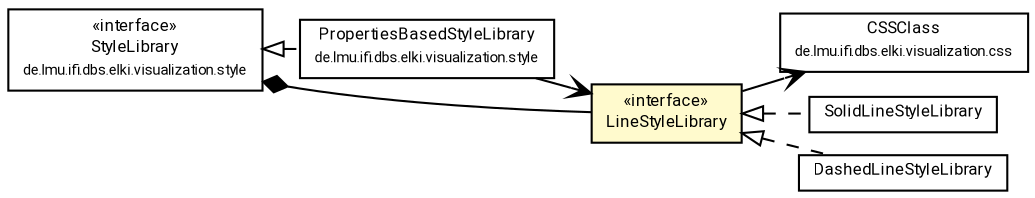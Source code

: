 #!/usr/local/bin/dot
#
# Class diagram 
# Generated by UMLGraph version R5_7_2-60-g0e99a6 (http://www.spinellis.gr/umlgraph/)
#

digraph G {
	graph [fontnames="svg"]
	edge [fontname="Roboto",fontsize=7,labelfontname="Roboto",labelfontsize=7,color="black"];
	node [fontname="Roboto",fontcolor="black",fontsize=8,shape=plaintext,margin=0,width=0,height=0];
	nodesep=0.15;
	ranksep=0.25;
	rankdir=LR;
	// de.lmu.ifi.dbs.elki.visualization.css.CSSClass
	c6317419 [label=<<table title="de.lmu.ifi.dbs.elki.visualization.css.CSSClass" border="0" cellborder="1" cellspacing="0" cellpadding="2" href="../../css/CSSClass.html" target="_parent">
		<tr><td><table border="0" cellspacing="0" cellpadding="1">
		<tr><td align="center" balign="center"> <font face="Roboto">CSSClass</font> </td></tr>
		<tr><td align="center" balign="center"> <font face="Roboto" point-size="7.0">de.lmu.ifi.dbs.elki.visualization.css</font> </td></tr>
		</table></td></tr>
		</table>>, URL="../../css/CSSClass.html"];
	// de.lmu.ifi.dbs.elki.visualization.style.StyleLibrary
	c6317489 [label=<<table title="de.lmu.ifi.dbs.elki.visualization.style.StyleLibrary" border="0" cellborder="1" cellspacing="0" cellpadding="2" href="../StyleLibrary.html" target="_parent">
		<tr><td><table border="0" cellspacing="0" cellpadding="1">
		<tr><td align="center" balign="center"> &#171;interface&#187; </td></tr>
		<tr><td align="center" balign="center"> <font face="Roboto">StyleLibrary</font> </td></tr>
		<tr><td align="center" balign="center"> <font face="Roboto" point-size="7.0">de.lmu.ifi.dbs.elki.visualization.style</font> </td></tr>
		</table></td></tr>
		</table>>, URL="../StyleLibrary.html"];
	// de.lmu.ifi.dbs.elki.visualization.style.PropertiesBasedStyleLibrary
	c6317495 [label=<<table title="de.lmu.ifi.dbs.elki.visualization.style.PropertiesBasedStyleLibrary" border="0" cellborder="1" cellspacing="0" cellpadding="2" href="../PropertiesBasedStyleLibrary.html" target="_parent">
		<tr><td><table border="0" cellspacing="0" cellpadding="1">
		<tr><td align="center" balign="center"> <font face="Roboto">PropertiesBasedStyleLibrary</font> </td></tr>
		<tr><td align="center" balign="center"> <font face="Roboto" point-size="7.0">de.lmu.ifi.dbs.elki.visualization.style</font> </td></tr>
		</table></td></tr>
		</table>>, URL="../PropertiesBasedStyleLibrary.html"];
	// de.lmu.ifi.dbs.elki.visualization.style.lines.SolidLineStyleLibrary
	c6317499 [label=<<table title="de.lmu.ifi.dbs.elki.visualization.style.lines.SolidLineStyleLibrary" border="0" cellborder="1" cellspacing="0" cellpadding="2" href="SolidLineStyleLibrary.html" target="_parent">
		<tr><td><table border="0" cellspacing="0" cellpadding="1">
		<tr><td align="center" balign="center"> <font face="Roboto">SolidLineStyleLibrary</font> </td></tr>
		</table></td></tr>
		</table>>, URL="SolidLineStyleLibrary.html"];
	// de.lmu.ifi.dbs.elki.visualization.style.lines.LineStyleLibrary
	c6317500 [label=<<table title="de.lmu.ifi.dbs.elki.visualization.style.lines.LineStyleLibrary" border="0" cellborder="1" cellspacing="0" cellpadding="2" bgcolor="lemonChiffon" href="LineStyleLibrary.html" target="_parent">
		<tr><td><table border="0" cellspacing="0" cellpadding="1">
		<tr><td align="center" balign="center"> &#171;interface&#187; </td></tr>
		<tr><td align="center" balign="center"> <font face="Roboto">LineStyleLibrary</font> </td></tr>
		</table></td></tr>
		</table>>, URL="LineStyleLibrary.html"];
	// de.lmu.ifi.dbs.elki.visualization.style.lines.DashedLineStyleLibrary
	c6317501 [label=<<table title="de.lmu.ifi.dbs.elki.visualization.style.lines.DashedLineStyleLibrary" border="0" cellborder="1" cellspacing="0" cellpadding="2" href="DashedLineStyleLibrary.html" target="_parent">
		<tr><td><table border="0" cellspacing="0" cellpadding="1">
		<tr><td align="center" balign="center"> <font face="Roboto">DashedLineStyleLibrary</font> </td></tr>
		</table></td></tr>
		</table>>, URL="DashedLineStyleLibrary.html"];
	// de.lmu.ifi.dbs.elki.visualization.style.StyleLibrary composed de.lmu.ifi.dbs.elki.visualization.style.lines.LineStyleLibrary
	c6317489 -> c6317500 [arrowhead=none,arrowtail=diamond,dir=back,weight=6];
	// de.lmu.ifi.dbs.elki.visualization.style.PropertiesBasedStyleLibrary implements de.lmu.ifi.dbs.elki.visualization.style.StyleLibrary
	c6317489 -> c6317495 [arrowtail=empty,style=dashed,dir=back,weight=9];
	// de.lmu.ifi.dbs.elki.visualization.style.lines.SolidLineStyleLibrary implements de.lmu.ifi.dbs.elki.visualization.style.lines.LineStyleLibrary
	c6317500 -> c6317499 [arrowtail=empty,style=dashed,dir=back,weight=9];
	// de.lmu.ifi.dbs.elki.visualization.style.lines.LineStyleLibrary navassoc de.lmu.ifi.dbs.elki.visualization.css.CSSClass
	c6317500 -> c6317419 [arrowhead=open,weight=1];
	// de.lmu.ifi.dbs.elki.visualization.style.lines.DashedLineStyleLibrary implements de.lmu.ifi.dbs.elki.visualization.style.lines.LineStyleLibrary
	c6317500 -> c6317501 [arrowtail=empty,style=dashed,dir=back,weight=9];
	// de.lmu.ifi.dbs.elki.visualization.style.PropertiesBasedStyleLibrary navassoc de.lmu.ifi.dbs.elki.visualization.style.lines.LineStyleLibrary
	c6317495 -> c6317500 [arrowhead=open,weight=1];
}

